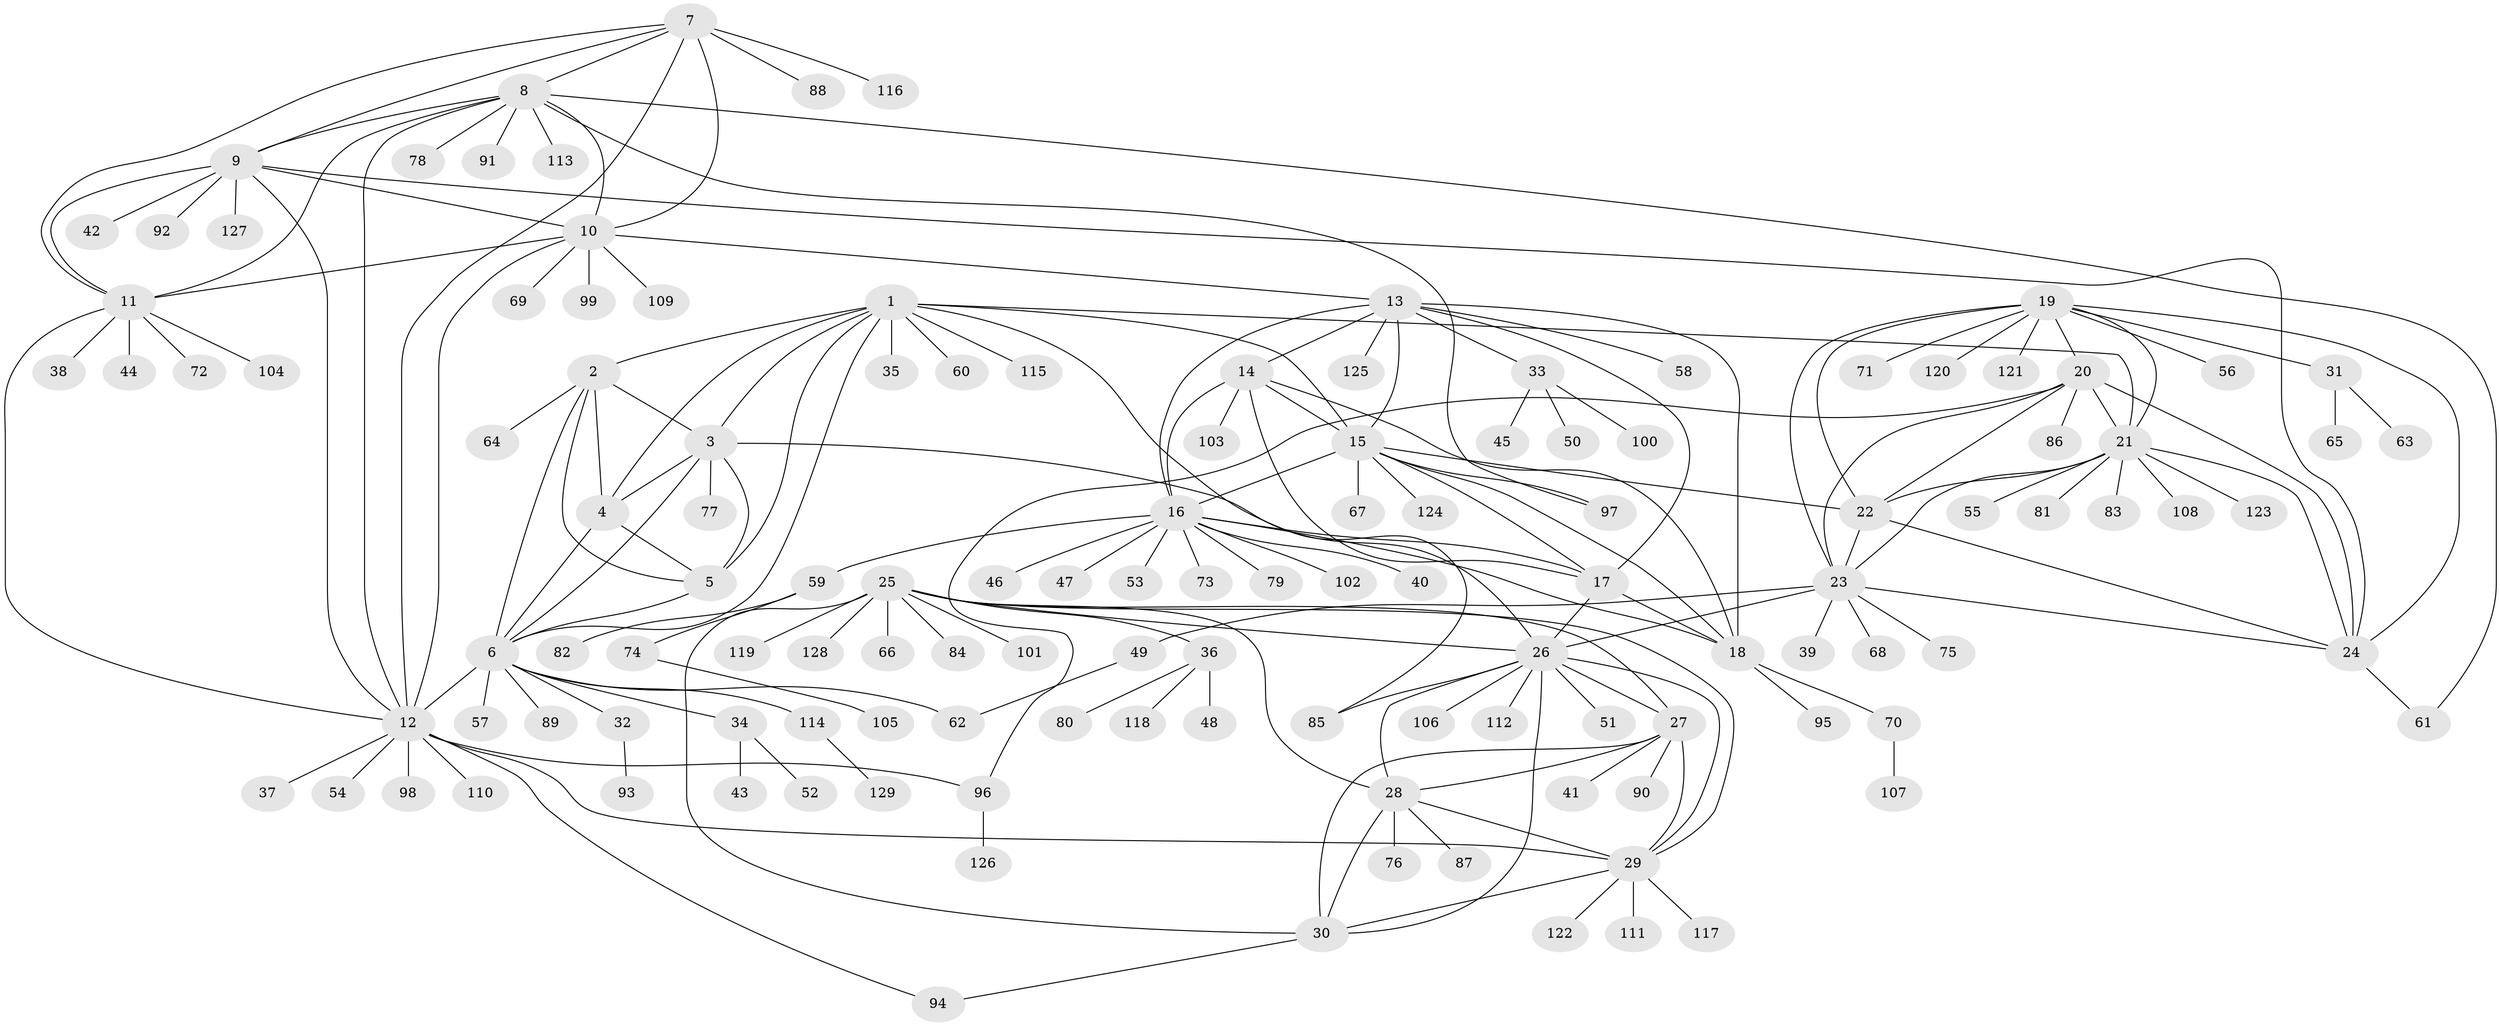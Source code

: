// Generated by graph-tools (version 1.1) at 2025/11/02/27/25 16:11:34]
// undirected, 129 vertices, 190 edges
graph export_dot {
graph [start="1"]
  node [color=gray90,style=filled];
  1;
  2;
  3;
  4;
  5;
  6;
  7;
  8;
  9;
  10;
  11;
  12;
  13;
  14;
  15;
  16;
  17;
  18;
  19;
  20;
  21;
  22;
  23;
  24;
  25;
  26;
  27;
  28;
  29;
  30;
  31;
  32;
  33;
  34;
  35;
  36;
  37;
  38;
  39;
  40;
  41;
  42;
  43;
  44;
  45;
  46;
  47;
  48;
  49;
  50;
  51;
  52;
  53;
  54;
  55;
  56;
  57;
  58;
  59;
  60;
  61;
  62;
  63;
  64;
  65;
  66;
  67;
  68;
  69;
  70;
  71;
  72;
  73;
  74;
  75;
  76;
  77;
  78;
  79;
  80;
  81;
  82;
  83;
  84;
  85;
  86;
  87;
  88;
  89;
  90;
  91;
  92;
  93;
  94;
  95;
  96;
  97;
  98;
  99;
  100;
  101;
  102;
  103;
  104;
  105;
  106;
  107;
  108;
  109;
  110;
  111;
  112;
  113;
  114;
  115;
  116;
  117;
  118;
  119;
  120;
  121;
  122;
  123;
  124;
  125;
  126;
  127;
  128;
  129;
  1 -- 2;
  1 -- 3;
  1 -- 4;
  1 -- 5;
  1 -- 6;
  1 -- 15;
  1 -- 21;
  1 -- 35;
  1 -- 60;
  1 -- 85;
  1 -- 115;
  2 -- 3;
  2 -- 4;
  2 -- 5;
  2 -- 6;
  2 -- 64;
  3 -- 4;
  3 -- 5;
  3 -- 6;
  3 -- 26;
  3 -- 77;
  4 -- 5;
  4 -- 6;
  5 -- 6;
  6 -- 12;
  6 -- 32;
  6 -- 34;
  6 -- 57;
  6 -- 62;
  6 -- 89;
  6 -- 114;
  7 -- 8;
  7 -- 9;
  7 -- 10;
  7 -- 11;
  7 -- 12;
  7 -- 88;
  7 -- 116;
  8 -- 9;
  8 -- 10;
  8 -- 11;
  8 -- 12;
  8 -- 61;
  8 -- 78;
  8 -- 91;
  8 -- 97;
  8 -- 113;
  9 -- 10;
  9 -- 11;
  9 -- 12;
  9 -- 24;
  9 -- 42;
  9 -- 92;
  9 -- 127;
  10 -- 11;
  10 -- 12;
  10 -- 13;
  10 -- 69;
  10 -- 99;
  10 -- 109;
  11 -- 12;
  11 -- 38;
  11 -- 44;
  11 -- 72;
  11 -- 104;
  12 -- 29;
  12 -- 37;
  12 -- 54;
  12 -- 94;
  12 -- 96;
  12 -- 98;
  12 -- 110;
  13 -- 14;
  13 -- 15;
  13 -- 16;
  13 -- 17;
  13 -- 18;
  13 -- 33;
  13 -- 58;
  13 -- 125;
  14 -- 15;
  14 -- 16;
  14 -- 17;
  14 -- 18;
  14 -- 103;
  15 -- 16;
  15 -- 17;
  15 -- 18;
  15 -- 22;
  15 -- 67;
  15 -- 97;
  15 -- 124;
  16 -- 17;
  16 -- 18;
  16 -- 40;
  16 -- 46;
  16 -- 47;
  16 -- 53;
  16 -- 59;
  16 -- 73;
  16 -- 79;
  16 -- 102;
  17 -- 18;
  17 -- 26;
  18 -- 70;
  18 -- 95;
  19 -- 20;
  19 -- 21;
  19 -- 22;
  19 -- 23;
  19 -- 24;
  19 -- 31;
  19 -- 56;
  19 -- 71;
  19 -- 120;
  19 -- 121;
  20 -- 21;
  20 -- 22;
  20 -- 23;
  20 -- 24;
  20 -- 86;
  20 -- 96;
  21 -- 22;
  21 -- 23;
  21 -- 24;
  21 -- 55;
  21 -- 81;
  21 -- 83;
  21 -- 108;
  21 -- 123;
  22 -- 23;
  22 -- 24;
  23 -- 24;
  23 -- 26;
  23 -- 39;
  23 -- 49;
  23 -- 68;
  23 -- 75;
  24 -- 61;
  25 -- 26;
  25 -- 27;
  25 -- 28;
  25 -- 29;
  25 -- 30;
  25 -- 36;
  25 -- 66;
  25 -- 84;
  25 -- 101;
  25 -- 119;
  25 -- 128;
  26 -- 27;
  26 -- 28;
  26 -- 29;
  26 -- 30;
  26 -- 51;
  26 -- 85;
  26 -- 106;
  26 -- 112;
  27 -- 28;
  27 -- 29;
  27 -- 30;
  27 -- 41;
  27 -- 90;
  28 -- 29;
  28 -- 30;
  28 -- 76;
  28 -- 87;
  29 -- 30;
  29 -- 111;
  29 -- 117;
  29 -- 122;
  30 -- 94;
  31 -- 63;
  31 -- 65;
  32 -- 93;
  33 -- 45;
  33 -- 50;
  33 -- 100;
  34 -- 43;
  34 -- 52;
  36 -- 48;
  36 -- 80;
  36 -- 118;
  49 -- 62;
  59 -- 74;
  59 -- 82;
  70 -- 107;
  74 -- 105;
  96 -- 126;
  114 -- 129;
}
